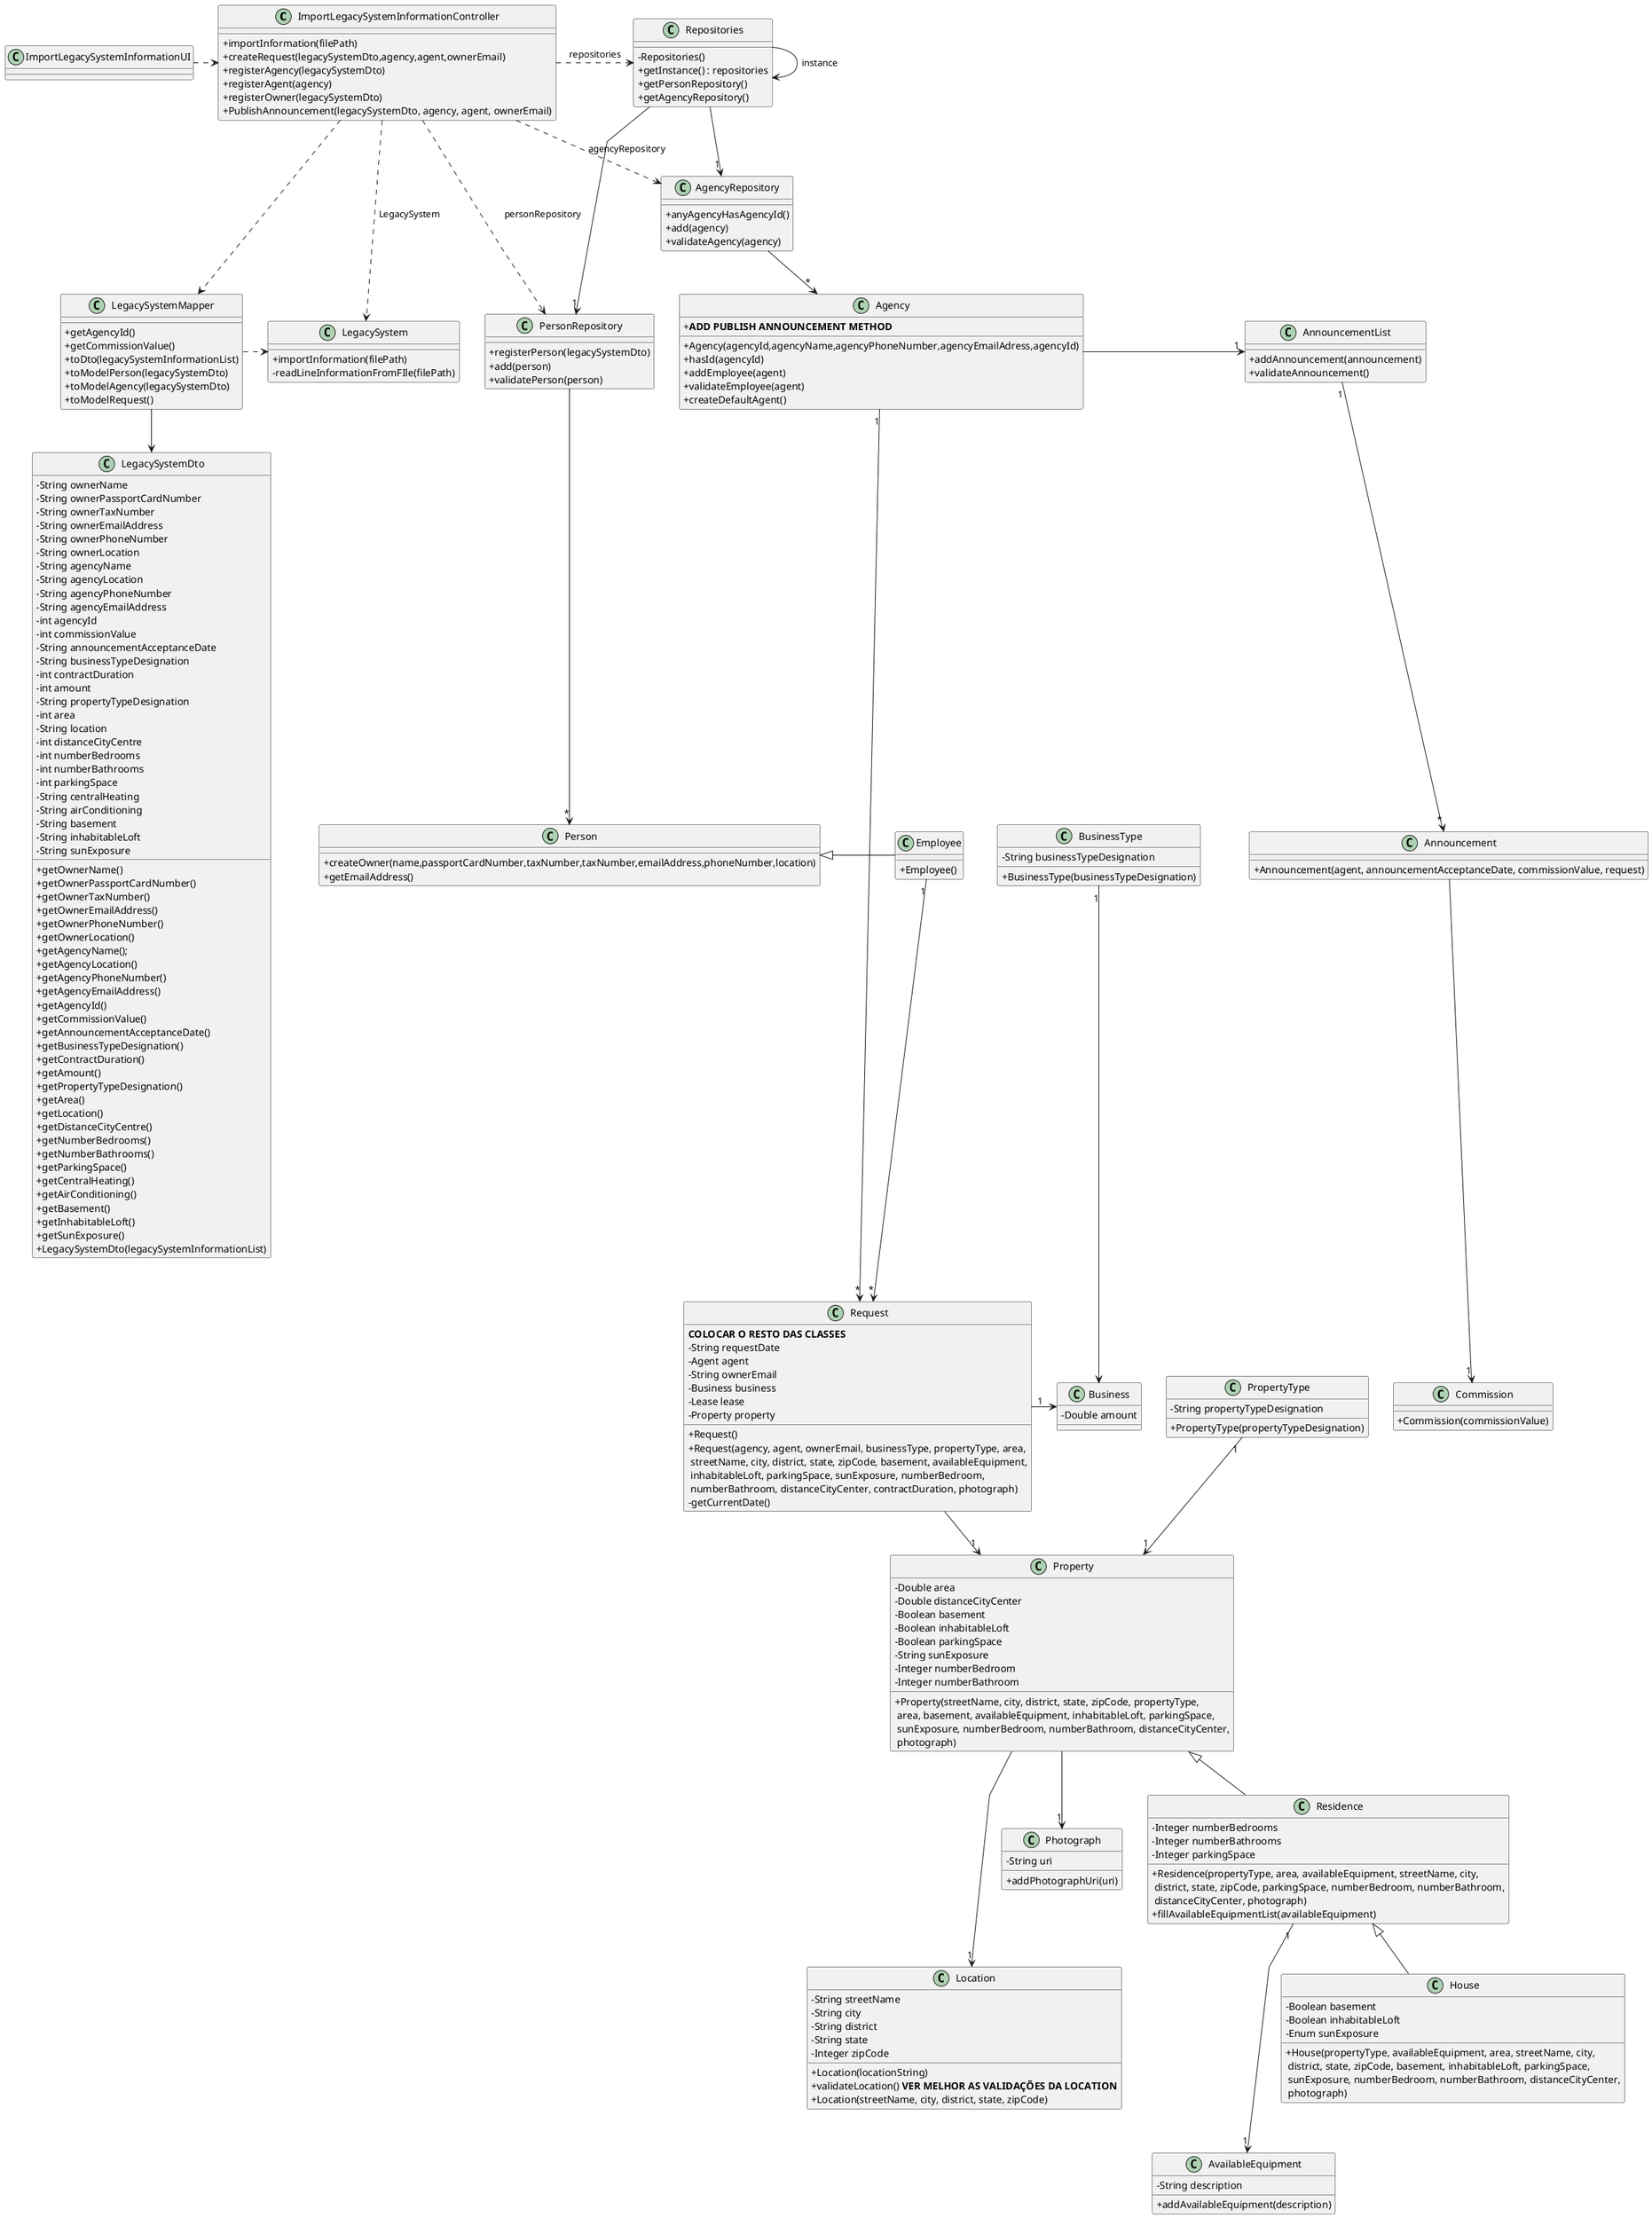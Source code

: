 @startuml
'skinparam monochrome true
skinparam packageStyle rectangle
skinparam shadowing false
skinparam linetype polyline
'skinparam linetype orto

skinparam classAttributeIconSize 0


class ImportLegacySystemInformationController {
+ importInformation(filePath)
+ createRequest(legacySystemDto,agency,agent,ownerEmail)
+ registerAgency(legacySystemDto)
+ registerAgent(agency)
+ registerOwner(legacySystemDto)
+ PublishAnnouncement(legacySystemDto, agency, agent, ownerEmail)
}

class ImportLegacySystemInformationUI {

}

class LegacySystem {

+ importInformation(filePath)
- readLineInformationFromFIle(filePath)
}

class LegacySystemMapper{
+ getAgencyId()
+ getCommissionValue()
+ toDto(legacySystemInformationList)
+ toModelPerson(legacySystemDto)
+ toModelAgency(legacySystemDto)
+ toModelRequest()
}


class LegacySystemDto {
- String ownerName
- String ownerPassportCardNumber
- String ownerTaxNumber
- String ownerEmailAddress
- String ownerPhoneNumber
- String ownerLocation
- String agencyName
- String agencyLocation
- String agencyPhoneNumber
- String agencyEmailAddress
- int agencyId
- int commissionValue
- String announcementAcceptanceDate
- String businessTypeDesignation
- int contractDuration
- int amount
- String propertyTypeDesignation
- int area
- String location
- int distanceCityCentre
- int numberBedrooms
- int numberBathrooms
- int parkingSpace
- String centralHeating
- String airConditioning
- String basement
- String inhabitableLoft
- String sunExposure
+ getOwnerName()
+ getOwnerPassportCardNumber()
+ getOwnerTaxNumber()
+ getOwnerEmailAddress()
+ getOwnerPhoneNumber()
+ getOwnerLocation()
+ getAgencyName();
+ getAgencyLocation()
+ getAgencyPhoneNumber()
+ getAgencyEmailAddress()
+ getAgencyId()
+ getCommissionValue()
+ getAnnouncementAcceptanceDate()
+ getBusinessTypeDesignation()
+ getContractDuration()
+ getAmount()
+ getPropertyTypeDesignation()
+ getArea()
+ getLocation()
+ getDistanceCityCentre()
+ getNumberBedrooms()
+ getNumberBathrooms()
+ getParkingSpace()
+ getCentralHeating()
+ getAirConditioning()
+ getBasement()
+ getInhabitableLoft()
+ getSunExposure()
+ LegacySystemDto(legacySystemInformationList)
}

class Repositories {
- Repositories()
+ getInstance() : repositories
+getPersonRepository()
+getAgencyRepository()

}
class AgencyRepository{
+anyAgencyHasAgencyId()
+add(agency)
+validateAgency(agency)
}
class PersonRepository {
+ registerPerson(legacySystemDto)
+ add(person)
+ validatePerson(person)
}

class Person {
+ createOwner(name,passportCardNumber,taxNumber,taxNumber,emailAddress,phoneNumber,location)
+ getEmailAddress()
}

class Agency{
+ Agency(agencyId,agencyName,agencyPhoneNumber,agencyEmailAdress,agencyId)
+ hasId(agencyId)
+ addEmployee(agent)
+ validateEmployee(agent)
+ createDefaultAgent()
+ **ADD PUBLISH ANNOUNCEMENT METHOD**
}
class Announcement{
+Announcement(agent, announcementAcceptanceDate, commissionValue, request)
}

class Commission{
+ Commission(commissionValue)
}

class AnnouncementList{
+ addAnnouncement(announcement)
+ validateAnnouncement()
}


class Location {
+ Location(locationString)
+ validateLocation() **VER MELHOR AS VALIDAÇÕES DA LOCATION**
}

class Request {
+ Request()
**COLOCAR O RESTO DAS CLASSES**
}
class Employee {
+ Employee()
}

class Property {
    - Double area
    - Double distanceCityCenter
    - Boolean basement
    - Boolean inhabitableLoft
    - Boolean parkingSpace
    - String sunExposure
    - Integer numberBedroom
    - Integer numberBathroom
    + Property(streetName, city, district, state, zipCode, propertyType,\n area, basement, availableEquipment, inhabitableLoft, parkingSpace,\n sunExposure, numberBedroom, numberBathroom, distanceCityCenter,\n photograph)
    }

class Location {
    - String streetName
    - String city
    - String district
    - String state
    - Integer zipCode
    + Location(streetName, city, district, state, zipCode)
}

class Photograph{
    - String uri
    + addPhotographUri(uri)
}

class AvailableEquipment{
    - String description
    + addAvailableEquipment(description)
}

class Request{
    - String requestDate
    - Agent agent
    - String ownerEmail
    - Business business
    - Lease lease
    - Property property
    + Request(agency, agent, ownerEmail, businessType, propertyType, area,\n streetName, city, district, state, zipCode, basement, availableEquipment,\n inhabitableLoft, parkingSpace, sunExposure, numberBedroom,\n numberBathroom, distanceCityCenter, contractDuration, photograph)
    - getCurrentDate()
}

class Residence extends Property{
    - Integer numberBedrooms
    - Integer numberBathrooms
    - Integer parkingSpace
    + Residence(propertyType, area, availableEquipment, streetName, city,\n district, state, zipCode, parkingSpace, numberBedroom, numberBathroom,\n distanceCityCenter, photograph)
    + fillAvailableEquipmentList(availableEquipment)

}

class House extends Residence{
     - Boolean basement
     - Boolean inhabitableLoft
     - Enum sunExposure
     + House(propertyType, availableEquipment, area, streetName, city,\n district, state, zipCode, basement, inhabitableLoft, parkingSpace,\n sunExposure, numberBedroom, numberBathroom, distanceCityCenter,\n photograph)
}

class Business{
    - Double amount
}
class PropertyType {
    - String propertyTypeDesignation
    + PropertyType(propertyTypeDesignation)
}

class BusinessType {
    - String businessTypeDesignation
    + BusinessType(businessTypeDesignation)
}

Repositories -> Repositories : instance

ImportLegacySystemInformationUI .> ImportLegacySystemInformationController
ImportLegacySystemInformationController .> Repositories : repositories
ImportLegacySystemInformationController .-> AgencyRepository : agencyRepository
ImportLegacySystemInformationController .-> PersonRepository :  personRepository
ImportLegacySystemInformationController ..> LegacySystem : LegacySystem
ImportLegacySystemInformationController...> LegacySystemMapper
LegacySystemMapper --> LegacySystemDto
LegacySystemMapper .> LegacySystem
Repositories --> "1" AgencyRepository
Repositories ---> "1" PersonRepository
AgencyRepository --> "*" Agency
PersonRepository --> "*" Person
Employee -up|> Person
Agency -> "1" AnnouncementList
AnnouncementList "1" --> "*" Announcement
Announcement  --> "1" Commission
Request  --> "1" Property
Property  ---> "1" Location
Property  --> "1" Photograph
Residence "1" ---> "1" AvailableEquipment
PropertyType "1" --> "1" Property
BusinessType "1" --> Business
Request "1" -right-> Business
Agency "1" -> "*" Request
Employee "1" --> "*" Request

@enduml

